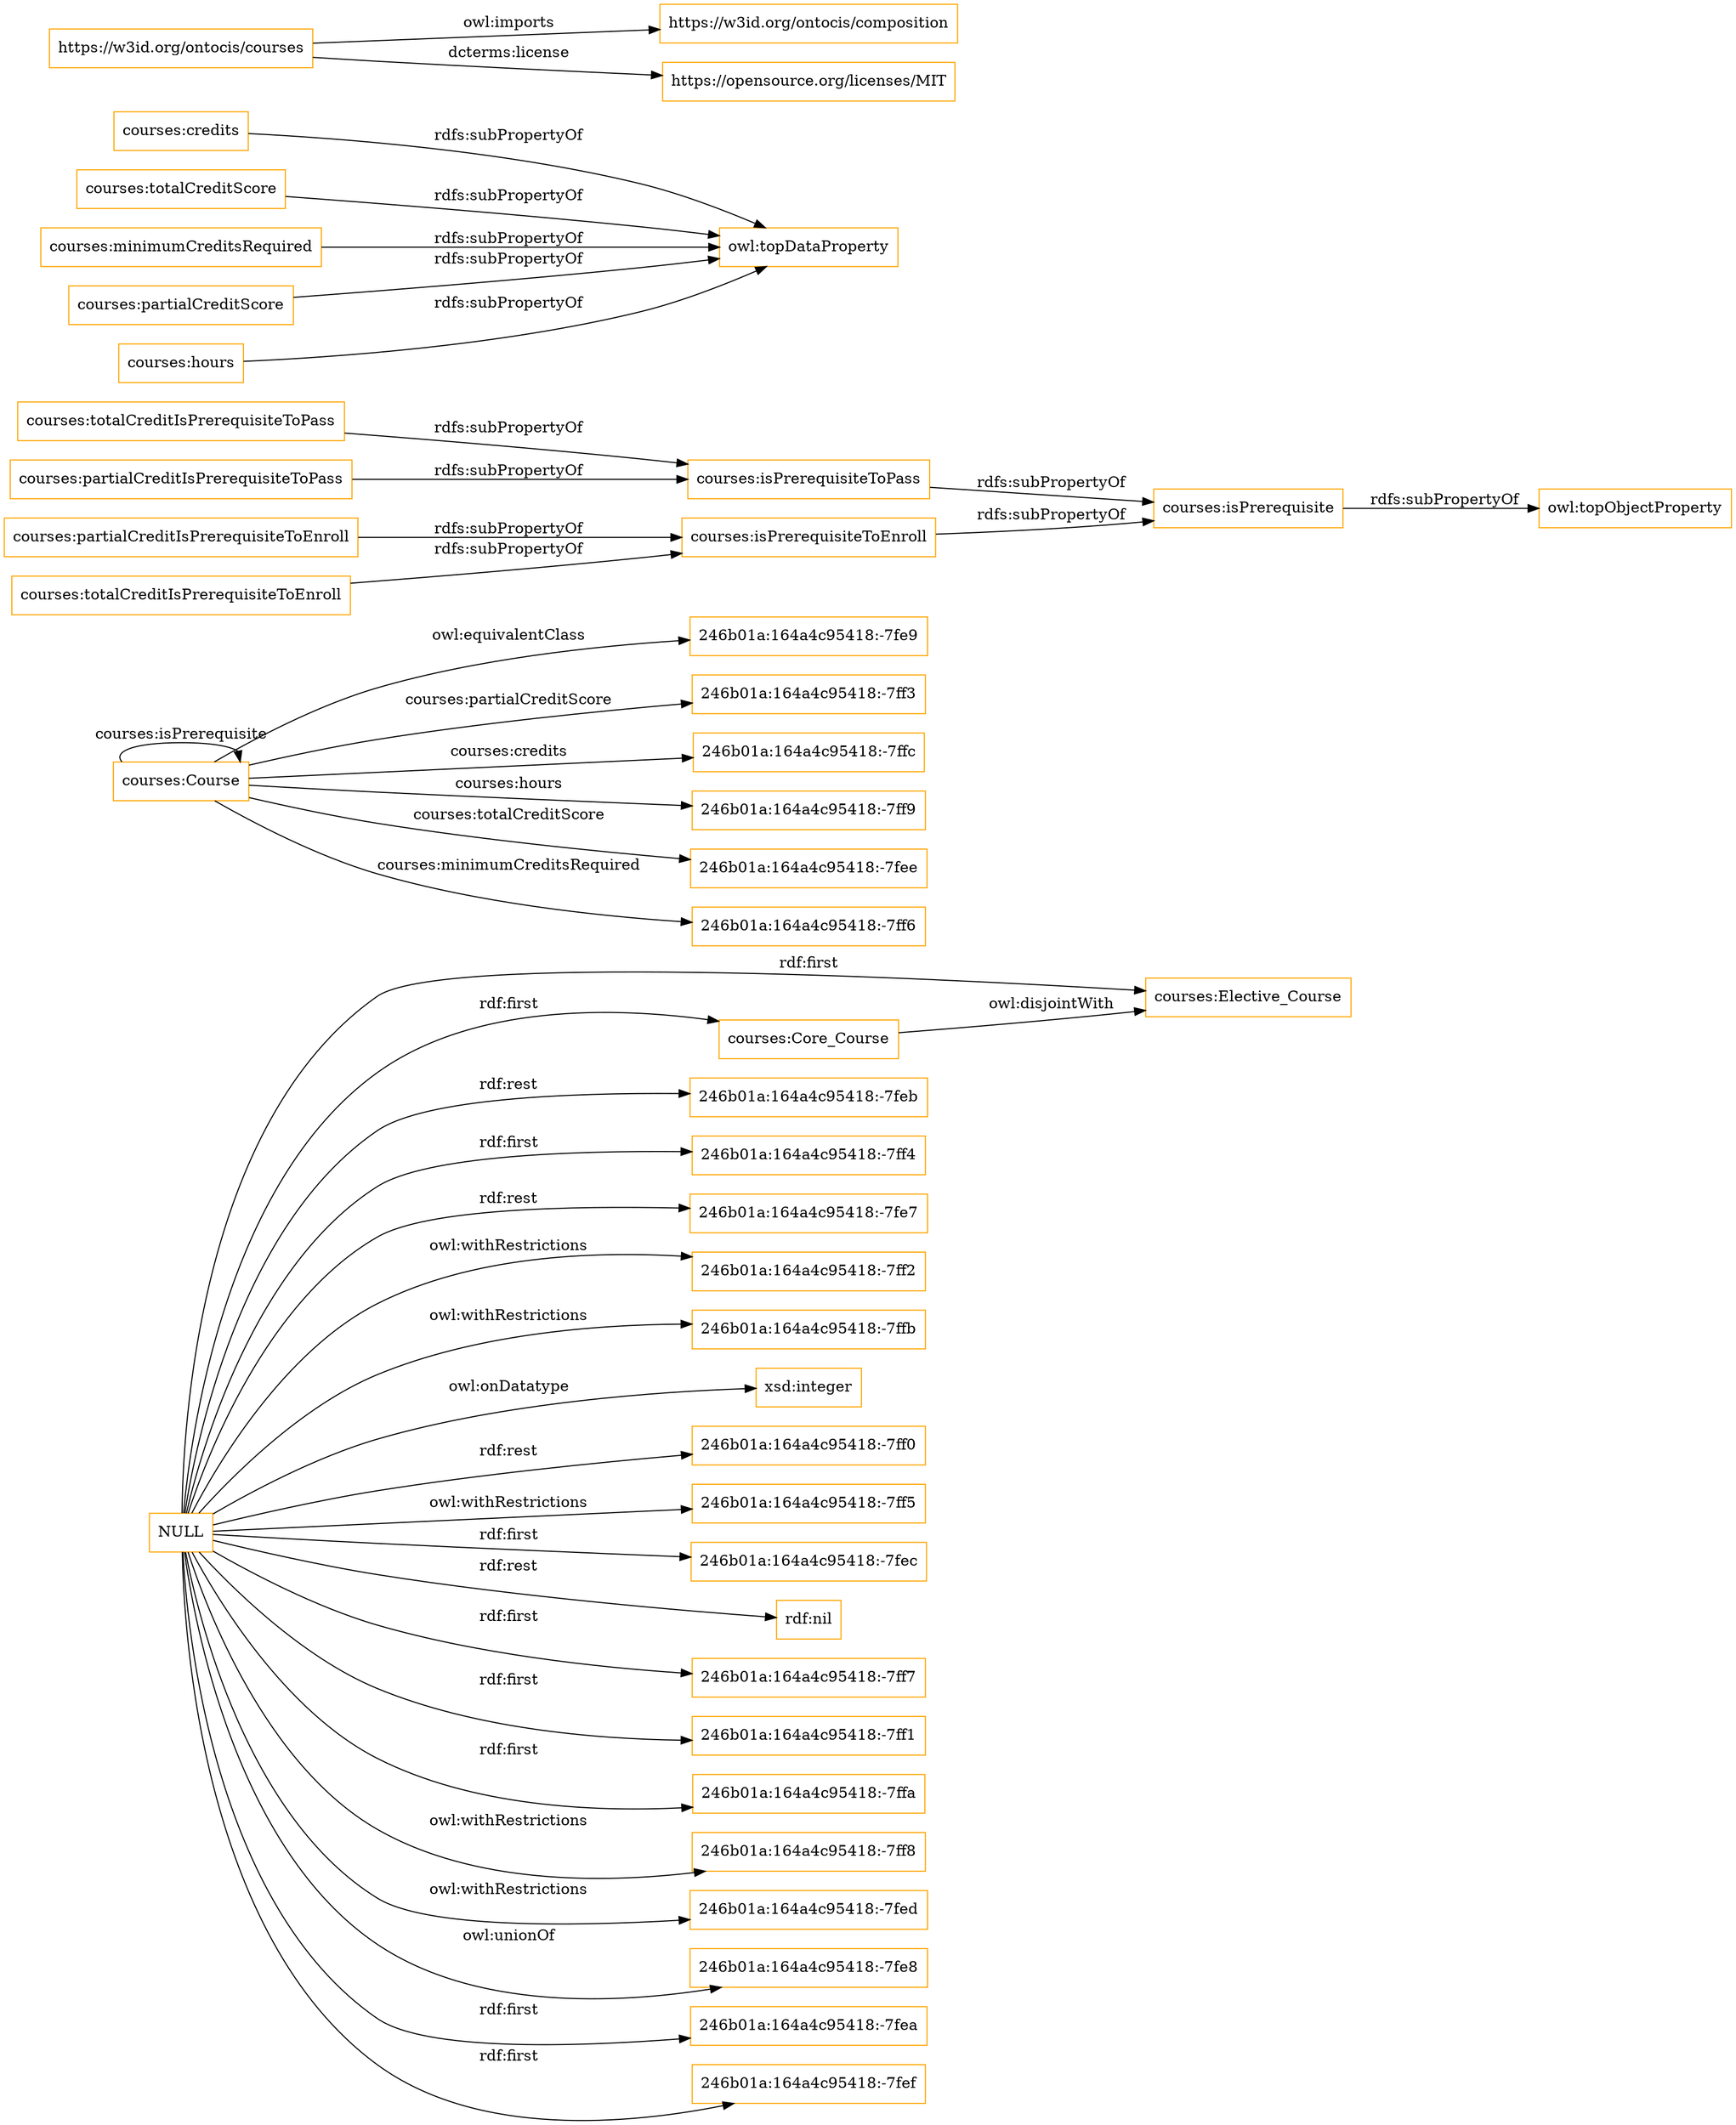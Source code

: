 digraph ar2dtool_diagram { 
rankdir=LR;
size="1501"
node [shape = rectangle, color="orange"]; "courses:Elective_Course" "courses:Course" "246b01a:164a4c95418:-7fe9" "courses:Core_Course" ; /*classes style*/
	"courses:totalCreditIsPrerequisiteToPass" -> "courses:isPrerequisiteToPass" [ label = "rdfs:subPropertyOf" ];
	"courses:Core_Course" -> "courses:Elective_Course" [ label = "owl:disjointWith" ];
	"courses:credits" -> "owl:topDataProperty" [ label = "rdfs:subPropertyOf" ];
	"courses:totalCreditScore" -> "owl:topDataProperty" [ label = "rdfs:subPropertyOf" ];
	"https://w3id.org/ontocis/courses" -> "https://w3id.org/ontocis/composition" [ label = "owl:imports" ];
	"https://w3id.org/ontocis/courses" -> "https://opensource.org/licenses/MIT" [ label = "dcterms:license" ];
	"courses:partialCreditIsPrerequisiteToPass" -> "courses:isPrerequisiteToPass" [ label = "rdfs:subPropertyOf" ];
	"courses:isPrerequisiteToEnroll" -> "courses:isPrerequisite" [ label = "rdfs:subPropertyOf" ];
	"courses:minimumCreditsRequired" -> "owl:topDataProperty" [ label = "rdfs:subPropertyOf" ];
	"courses:isPrerequisiteToPass" -> "courses:isPrerequisite" [ label = "rdfs:subPropertyOf" ];
	"courses:partialCreditScore" -> "owl:topDataProperty" [ label = "rdfs:subPropertyOf" ];
	"courses:totalCreditIsPrerequisiteToEnroll" -> "courses:isPrerequisiteToEnroll" [ label = "rdfs:subPropertyOf" ];
	"courses:isPrerequisite" -> "owl:topObjectProperty" [ label = "rdfs:subPropertyOf" ];
	"courses:hours" -> "owl:topDataProperty" [ label = "rdfs:subPropertyOf" ];
	"NULL" -> "246b01a:164a4c95418:-7feb" [ label = "rdf:rest" ];
	"NULL" -> "246b01a:164a4c95418:-7ff4" [ label = "rdf:first" ];
	"NULL" -> "courses:Core_Course" [ label = "rdf:first" ];
	"NULL" -> "246b01a:164a4c95418:-7fe7" [ label = "rdf:rest" ];
	"NULL" -> "246b01a:164a4c95418:-7ff2" [ label = "owl:withRestrictions" ];
	"NULL" -> "246b01a:164a4c95418:-7ffb" [ label = "owl:withRestrictions" ];
	"NULL" -> "xsd:integer" [ label = "owl:onDatatype" ];
	"NULL" -> "246b01a:164a4c95418:-7ff0" [ label = "rdf:rest" ];
	"NULL" -> "246b01a:164a4c95418:-7ff5" [ label = "owl:withRestrictions" ];
	"NULL" -> "246b01a:164a4c95418:-7fec" [ label = "rdf:first" ];
	"NULL" -> "rdf:nil" [ label = "rdf:rest" ];
	"NULL" -> "246b01a:164a4c95418:-7ff7" [ label = "rdf:first" ];
	"NULL" -> "246b01a:164a4c95418:-7ff1" [ label = "rdf:first" ];
	"NULL" -> "246b01a:164a4c95418:-7ffa" [ label = "rdf:first" ];
	"NULL" -> "246b01a:164a4c95418:-7ff8" [ label = "owl:withRestrictions" ];
	"NULL" -> "246b01a:164a4c95418:-7fed" [ label = "owl:withRestrictions" ];
	"NULL" -> "courses:Elective_Course" [ label = "rdf:first" ];
	"NULL" -> "246b01a:164a4c95418:-7fe8" [ label = "owl:unionOf" ];
	"NULL" -> "246b01a:164a4c95418:-7fea" [ label = "rdf:first" ];
	"NULL" -> "246b01a:164a4c95418:-7fef" [ label = "rdf:first" ];
	"courses:Course" -> "246b01a:164a4c95418:-7fe9" [ label = "owl:equivalentClass" ];
	"courses:partialCreditIsPrerequisiteToEnroll" -> "courses:isPrerequisiteToEnroll" [ label = "rdfs:subPropertyOf" ];
	"courses:Course" -> "246b01a:164a4c95418:-7ff3" [ label = "courses:partialCreditScore" ];
	"courses:Course" -> "246b01a:164a4c95418:-7ffc" [ label = "courses:credits" ];
	"courses:Course" -> "246b01a:164a4c95418:-7ff9" [ label = "courses:hours" ];
	"courses:Course" -> "courses:Course" [ label = "courses:isPrerequisite" ];
	"courses:Course" -> "246b01a:164a4c95418:-7fee" [ label = "courses:totalCreditScore" ];
	"courses:Course" -> "246b01a:164a4c95418:-7ff6" [ label = "courses:minimumCreditsRequired" ];

}
